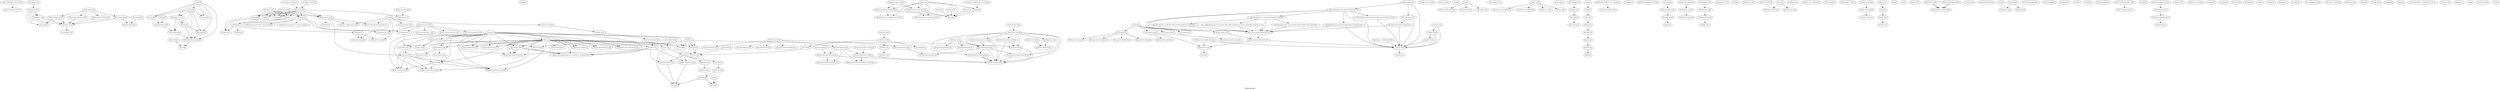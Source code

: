 digraph Relationships {
    label = "Relationships"
    "Archive::Download[apache-storm-0.9.6.tar.gz]" [
        fontsize = 8,
        label = "Archive::Download[apache-storm-0.9.6.tar.gz]"
    ]

    "Anchor[zookeeper::end]" [
        fontsize = 8,
        label = "Anchor[zookeeper::end]"
    ]

    "File[/etc/init.d/kafka]" [
        fontsize = 8,
        label = "File[/etc/init.d/kafka]"
    ]

    "Package[stompjs]" [
        fontsize = 8,
        label = "Package[stompjs]"
    ]

    "Package[cron]" [
        fontsize = 8,
        label = "Package[cron]"
    ]

    "Exec[untar-kafka-package]" [
        fontsize = 8,
        label = "Exec[untar-kafka-package]"
    ]

    "Exec[apt_update]" [
        fontsize = 8,
        label = "Exec[apt_update]"
    ]

    "Archive::Extract[apache-storm-0.9.6]" [
        fontsize = 8,
        label = "Archive::Extract[apache-storm-0.9.6]"
    ]

    "Exec[purge_plugin_transport-couchbase_old]" [
        fontsize = 8,
        label = "Exec[purge_plugin_transport-couchbase_old]"
    ]

    "File[/etc/default/jetty]" [
        fontsize = 8,
        label = "File[/etc/default/jetty]"
    ]

    "Exec[download-kafka-package]" [
        fontsize = 8,
        label = "Exec[download-kafka-package]"
    ]

    "File[/etc/nginx/nginx.conf]" [
        fontsize = 8,
        label = "File[/etc/nginx/nginx.conf]"
    ]

    "File[/opt/jetty/webapps/private.war]" [
        fontsize = 8,
        label = "File[/opt/jetty/webapps/private.war]"
    ]

    "Vcsrepo[/usr/src/servioticy]" [
        fontsize = 8,
        label = "Vcsrepo[/usr/src/servioticy]"
    ]

    "Exec[apache-storm-0.9.6 unpack]" [
        fontsize = 8,
        label = "Exec[apache-storm-0.9.6 unpack]"
    ]

    "File[/etc/nginx/sites-available/localhost.conf]" [
        fontsize = 8,
        label = "File[/etc/nginx/sites-available/localhost.conf]"
    ]

    "Exec[pip_install_Flask]" [
        fontsize = 8,
        label = "Exec[pip_install_Flask]"
    ]

    "File[/var/lib/zookeeper/myid]" [
        fontsize = 8,
        label = "File[/var/lib/zookeeper/myid]"
    ]

    "Class[Stdlib]" [
        fontsize = 8,
        label = "Class[Stdlib]"
    ]

    "Wget::Fetch[jetty_download]" [
        fontsize = 8,
        label = "Wget::Fetch[jetty_download]"
    ]

    "File[/usr/bin/start-servioticy]" [
        fontsize = 8,
        label = "File[/usr/bin/start-servioticy]"
    ]

    "Maven::Environment[maven-env]" [
        fontsize = 8,
        label = "Maven::Environment[maven-env]"
    ]

    "Exec[wget-couchbase-server-source]" [
        fontsize = 8,
        label = "Exec[wget-couchbase-server-source]"
    ]

    "File[/etc/nginx/conf.d/default.conf]" [
        fontsize = 8,
        label = "File[/etc/nginx/conf.d/default.conf]"
    ]

    "Datacat_fragment[127.0.0.1]" [
        fontsize = 8,
        label = "Datacat_fragment[127.0.0.1]"
    ]

    "Anchor[apt::ppa::ppa:webupd8team/java]" [
        fontsize = 8,
        label = "Anchor[apt::ppa::ppa:webupd8team/java]"
    ]

    "Exec[mkdir_datadir_elasticsearch_serviolastic]" [
        fontsize = 8,
        label = "Exec[mkdir_datadir_elasticsearch_serviolastic]"
    ]

    "File[/etc/nginx/conf.d/proxy.conf]" [
        fontsize = 8,
        label = "File[/etc/nginx/conf.d/proxy.conf]"
    ]

    "Exec[jetty_untar]" [
        fontsize = 8,
        label = "Exec[jetty_untar]"
    ]

    "File[/opt/apache-storm-0.9.6/logback/cluster.xml]" [
        fontsize = 8,
        label = "File[/opt/apache-storm-0.9.6/logback/cluster.xml]"
    ]

    "Class[Java::Params]" [
        fontsize = 8,
        label = "Class[Java::Params]"
    ]

    "File_line[cross_origin]" [
        fontsize = 8,
        label = "File_line[cross_origin]"
    ]

    "File[/var/lib/puppet/concat]" [
        fontsize = 8,
        label = "File[/var/lib/puppet/concat]"
    ]

    "Exec[wget-jetty_download]" [
        fontsize = 8,
        label = "Exec[wget-jetty_download]"
    ]

    "Exec[install_plugin_mobz/elasticsearch-head]" [
        fontsize = 8,
        label = "Exec[install_plugin_mobz/elasticsearch-head]"
    ]

    "Exec[maven-untar]" [
        fontsize = 8,
        label = "Exec[maven-untar]"
    ]

    "File[/opt/servioticy-dispatcher/dispatcher-0.4.3-SNAPSHOT-jar-with-dependencies.jar]" [
        fontsize = 8,
        label = "File[/opt/servioticy-dispatcher/dispatcher-0.4.3-SNAPSHOT-jar-with-dependencies.jar]"
    ]

    "Stage[deploy_infra]" [
        fontsize = 8,
        label = "Stage[deploy_infra]"
    ]

    "File[/var/lib/puppet/concat/_etc_nginx_sites-available_localhost.conf/fragments.concat.out]" [
        fontsize = 8,
        label = "File[/var/lib/puppet/concat/_etc_nginx_sites-available_localhost.conf/fragments.concat.out]"
    ]

    "Apt_key[Add key: 7BD9BF62 from Apt::Source nginx]" [
        fontsize = 8,
        label = "Apt_key[Add key: 7BD9BF62 from Apt::Source nginx]"
    ]

    "Exec[stop-jetty]" [
        fontsize = 8,
        label = "Exec[stop-jetty]"
    ]

    "File[/tmp/nginx.d]" [
        fontsize = 8,
        label = "File[/tmp/nginx.d]"
    ]

    "File[/lib/systemd/system/elasticsearch.service]" [
        fontsize = 8,
        label = "File[/lib/systemd/system/elasticsearch.service]"
    ]

    "Exec[set-licence-seen]" [
        fontsize = 8,
        label = "Exec[set-licence-seen]"
    ]

    "File[/usr/local/bin/mvn]" [
        fontsize = 8,
        label = "File[/usr/local/bin/mvn]"
    ]

    "Package[couchbase]" [
        fontsize = 8,
        label = "Package[couchbase]"
    ]

    "File[/var/lib/puppet/concat/_etc_nginx_sites-available_localhost.conf/fragments]" [
        fontsize = 8,
        label = "File[/var/lib/puppet/concat/_etc_nginx_sites-available_localhost.conf/fragments]"
    ]

    "File[/opt/apache-apollo-1.7]" [
        fontsize = 8,
        label = "File[/opt/apache-apollo-1.7]"
    ]

    "File[/etc/elasticsearch/logging.yml]" [
        fontsize = 8,
        label = "File[/etc/elasticsearch/logging.yml]"
    ]

    "File[/home/vagrant/README.txt]" [
        fontsize = 8,
        label = "File[/home/vagrant/README.txt]"
    ]

    "Anchor[apt_key 7BD9BF62 present]" [
        fontsize = 8,
        label = "Anchor[apt_key 7BD9BF62 present]"
    ]

    "File[/opt/servioticy-dispatcher/dispatcher.xml]" [
        fontsize = 8,
        label = "File[/opt/servioticy-dispatcher/dispatcher.xml]"
    ]

    "File[/etc/zookeeper/conf/zoo.cfg]" [
        fontsize = 8,
        label = "File[/etc/zookeeper/conf/zoo.cfg]"
    ]

    "File[/opt/jetty/webapps/root.war]" [
        fontsize = 8,
        label = "File[/opt/jetty/webapps/root.war]"
    ]

    "Anchor[nginx::apt_repo]" [
        fontsize = 8,
        label = "Anchor[nginx::apt_repo]"
    ]

    "File[/var/lib/puppet/concat/_etc_nginx_sites-available_localhost.conf]" [
        fontsize = 8,
        label = "File[/var/lib/puppet/concat/_etc_nginx_sites-available_localhost.conf]"
    ]

    "File[/etc/elasticsearch/serviolastic/scripts]" [
        fontsize = 8,
        label = "File[/etc/elasticsearch/serviolastic/scripts]"
    ]

    "Class[Zookeeper::Os::Debian]" [
        fontsize = 8,
        label = "Class[Zookeeper::Os::Debian]"
    ]

    "Archive[apache-storm-0.9.6]" [
        fontsize = 8,
        label = "Archive[apache-storm-0.9.6]"
    ]

    "File[/opt/servibroker/etc/groups.properties]" [
        fontsize = 8,
        label = "File[/opt/servibroker/etc/groups.properties]"
    ]

    "Exec[add-apt-repository-ppa:chris-lea/node.js]" [
        fontsize = 8,
        label = "Exec[add-apt-repository-ppa:chris-lea/node.js]"
    ]

    "Elasticsearch::Service[serviolastic]" [
        fontsize = 8,
        label = "Elasticsearch::Service[serviolastic]"
    ]

    "Class[Python::Install]" [
        fontsize = 8,
        label = "Class[Python::Install]"
    ]

    "Package[couchbase-server]" [
        fontsize = 8,
        label = "Package[couchbase-server]"
    ]

    "Class[Kafka::Broker::Install]" [
        fontsize = 8,
        label = "Class[Kafka::Broker::Install]"
    ]

    "Zookeeper::Host[127.0.0.1]" [
        fontsize = 8,
        label = "Zookeeper::Host[127.0.0.1]"
    ]

    "File[/usr/share/elasticsearch/bin]" [
        fontsize = 8,
        label = "File[/usr/share/elasticsearch/bin]"
    ]

    "File[/usr/share/elasticsearch/templates_import]" [
        fontsize = 8,
        label = "File[/usr/share/elasticsearch/templates_import]"
    ]

    "Class[Nginx]" [
        fontsize = 8,
        label = "Class[Nginx]"
    ]

    "File[sources.list.d]" [
        fontsize = 8,
        label = "File[sources.list.d]"
    ]

    "Package[python-virtualenv]" [
        fontsize = 8,
        label = "Package[python-virtualenv]"
    ]

    "File[01proxy]" [
        fontsize = 8,
        label = "File[01proxy]"
    ]

    "File[/opt/servioticy-dispatcher]" [
        fontsize = 8,
        label = "File[/opt/servioticy-dispatcher]"
    ]

    "Vcsrepo[/opt/servioticy-bridge]" [
        fontsize = 8,
        label = "Vcsrepo[/opt/servioticy-bridge]"
    ]

    "File[/home/vagrant/README.demos.txt]" [
        fontsize = 8,
        label = "File[/home/vagrant/README.demos.txt]"
    ]

    "File[/var/log/kafka]" [
        fontsize = 8,
        label = "File[/var/log/kafka]"
    ]

    "File[/data/demo]" [
        fontsize = 8,
        label = "File[/data/demo]"
    ]

    "File[/etc/init.d/elasticsearch]" [
        fontsize = 8,
        label = "File[/etc/init.d/elasticsearch]"
    ]

    "Archive[apache-apollo-1.7]" [
        fontsize = 8,
        label = "Archive[apache-apollo-1.7]"
    ]

    "Python::Pip[simplejson]" [
        fontsize = 8,
        label = "Python::Pip[simplejson]"
    ]

    "Anchor[python::end]" [
        fontsize = 8,
        label = "Anchor[python::end]"
    ]

    "Class[Kafka::Broker::Config]" [
        fontsize = 8,
        label = "Class[Kafka::Broker::Config]"
    ]

    "File[/var/lib/puppet/concat/_etc_nginx_sites-available_localhost.conf/fragments/500_fd0b234173aed6ab4786b7032214c741]" [
        fontsize = 8,
        label = "File[/var/lib/puppet/concat/_etc_nginx_sites-available_localhost.conf/fragments/500_fd0b234173aed6ab4786b7032214c741]"
    ]

    "Anchor[apt::ppa::ppa:chris-lea/node.js]" [
        fontsize = 8,
        label = "Anchor[apt::ppa::ppa:chris-lea/node.js]"
    ]

    "File[/var/nginx/client_body_temp]" [
        fontsize = 8,
        label = "File[/var/nginx/client_body_temp]"
    ]

    "Anchor[elasticsearch::begin]" [
        fontsize = 8,
        label = "Anchor[elasticsearch::begin]"
    ]

    "Class[Stdlib::Stages]" [
        fontsize = 8,
        label = "Class[Stdlib::Stages]"
    ]

    "Elasticsearch::Service::Init[serviolastic]" [
        fontsize = 8,
        label = "Elasticsearch::Service::Init[serviolastic]"
    ]

    "Concat[/etc/nginx/sites-available/localhost.conf]" [
        fontsize = 8,
        label = "Concat[/etc/nginx/sites-available/localhost.conf]"
    ]

    "Group[kafka]" [
        fontsize = 8,
        label = "Group[kafka]"
    ]

    "Apt::Ppa[ppa:webupd8team/java]" [
        fontsize = 8,
        label = "Apt::Ppa[ppa:webupd8team/java]"
    ]

    "File[/var/log/zookeeper]" [
        fontsize = 8,
        label = "File[/var/log/zookeeper]"
    ]

    "Stage[deploy]" [
        fontsize = 8,
        label = "Stage[deploy]"
    ]

    "Exec[concat_/etc/nginx/sites-available/localhost.conf]" [
        fontsize = 8,
        label = "Exec[concat_/etc/nginx/sites-available/localhost.conf]"
    ]

    "Exec[apache-apollo-1.7 unpack]" [
        fontsize = 8,
        label = "Exec[apache-apollo-1.7 unpack]"
    ]

    "File[/data/elasticsearch]" [
        fontsize = 8,
        label = "File[/data/elasticsearch]"
    ]

    "Anchor[nginx::package::end]" [
        fontsize = 8,
        label = "Anchor[nginx::package::end]"
    ]

    "Class[Java::Config]" [
        fontsize = 8,
        label = "Class[Java::Config]"
    ]

    "Class[Elasticsearch]" [
        fontsize = 8,
        label = "Class[Elasticsearch]"
    ]

    "Class[Apt::Update]" [
        fontsize = 8,
        label = "Class[Apt::Update]"
    ]

    "File[/etc/elasticsearch/elasticsearch.yml]" [
        fontsize = 8,
        label = "File[/etc/elasticsearch/elasticsearch.yml]"
    ]

    "File[/etc/elasticsearch]" [
        fontsize = 8,
        label = "File[/etc/elasticsearch]"
    ]

    "File[/tmp/mysql-server.response]" [
        fontsize = 8,
        label = "File[/tmp/mysql-server.response]"
    ]

    "File[/var/lib/puppet/concat/bin]" [
        fontsize = 8,
        label = "File[/var/lib/puppet/concat/bin]"
    ]

    "Apt::Key[Add key: 7BD9BF62 from Apt::Source nginx]" [
        fontsize = 8,
        label = "Apt::Key[Add key: 7BD9BF62 from Apt::Source nginx]"
    ]

    "Class[Motd]" [
        fontsize = 8,
        label = "Class[Motd]"
    ]

    "Class[Git]" [
        fontsize = 8,
        label = "Class[Git]"
    ]

    "File[/opt/kafka-2.10-0.8.2.2]" [
        fontsize = 8,
        label = "File[/opt/kafka-2.10-0.8.2.2]"
    ]

    "Exec[add-apt-repository-ppa:webupd8team/java]" [
        fontsize = 8,
        label = "Exec[add-apt-repository-ppa:webupd8team/java]"
    ]

    "Anchor[nginx::begin]" [
        fontsize = 8,
        label = "Anchor[nginx::begin]"
    ]

    "Class[Nginx::Params]" [
        fontsize = 8,
        label = "Class[Nginx::Params]"
    ]

    "File[/data/couchbase]" [
        fontsize = 8,
        label = "File[/data/couchbase]"
    ]

    "Anchor[nginx::package::begin]" [
        fontsize = 8,
        label = "Anchor[nginx::package::begin]"
    ]

    "File[/etc/nginx/sites-enabled]" [
        fontsize = 8,
        label = "File[/etc/nginx/sites-enabled]"
    ]

    "Service[jetty]" [
        fontsize = 8,
        label = "Service[jetty]"
    ]

    "Augeas[defaults_serviolastic]" [
        fontsize = 8,
        label = "Augeas[defaults_serviolastic]"
    ]

    "Class[Motd::Params]" [
        fontsize = 8,
        label = "Class[Motd::Params]"
    ]

    "Package[unzip]" [
        fontsize = 8,
        label = "Package[unzip]"
    ]

    "Augeas[/etc/default/elasticsearch]" [
        fontsize = 8,
        label = "Augeas[/etc/default/elasticsearch]"
    ]

    "Exec[install_plugin_transport-couchbase]" [
        fontsize = 8,
        label = "Exec[install_plugin_transport-couchbase]"
    ]

    "File[/usr/share/elasticsearch/scripts]" [
        fontsize = 8,
        label = "File[/usr/share/elasticsearch/scripts]"
    ]

    "Anchor[zookeeper::install::begin]" [
        fontsize = 8,
        label = "Anchor[zookeeper::install::begin]"
    ]

    "File[localhost.conf symlink]" [
        fontsize = 8,
        label = "File[localhost.conf symlink]"
    ]

    "File[/opt/kafka/config/server.properties]" [
        fontsize = 8,
        label = "File[/opt/kafka/config/server.properties]"
    ]

    "Class[Kafka]" [
        fontsize = 8,
        label = "Class[Kafka]"
    ]

    "File[/data]" [
        fontsize = 8,
        label = "File[/data]"
    ]

    "Class[Nginx::Config]" [
        fontsize = 8,
        label = "Class[Nginx::Config]"
    ]

    "File[/data/userDB]" [
        fontsize = 8,
        label = "File[/data/userDB]"
    ]

    "File[/usr/share/elasticsearch]" [
        fontsize = 8,
        label = "File[/usr/share/elasticsearch]"
    ]

    "Cron[zookeeper-cleanup]" [
        fontsize = 8,
        label = "Cron[zookeeper-cleanup]"
    ]

    "Python::Pip[Flask]" [
        fontsize = 8,
        label = "Python::Pip[Flask]"
    ]

    "Apt::Ppa[ppa:chris-lea/node.js]" [
        fontsize = 8,
        label = "Apt::Ppa[ppa:chris-lea/node.js]"
    ]

    "Service[elasticsearch-instance-serviolastic]" [
        fontsize = 8,
        label = "Service[elasticsearch-instance-serviolastic]"
    ]

    "Package[python-software-properties]" [
        fontsize = 8,
        label = "Package[python-software-properties]"
    ]

    "Concat::Fragment[localhost-header]" [
        fontsize = 8,
        label = "Concat::Fragment[localhost-header]"
    ]

    "Class[Zookeeper::Service]" [
        fontsize = 8,
        label = "Class[Zookeeper::Service]"
    ]

    "Class[Zookeeper::Install]" [
        fontsize = 8,
        label = "Class[Zookeeper::Install]"
    ]

    "Package[curl]" [
        fontsize = 8,
        label = "Package[curl]"
    ]

    "File[/opt/servibroker/etc/apollo.xml]" [
        fontsize = 8,
        label = "File[/opt/servibroker/etc/apollo.xml]"
    ]

    "Anchor[apt::source::nginx]" [
        fontsize = 8,
        label = "Anchor[apt::source::nginx]"
    ]

    "File[/usr/share/elasticsearch/plugins/head/.name]" [
        fontsize = 8,
        label = "File[/usr/share/elasticsearch/plugins/head/.name]"
    ]

    "Anchor[apt::update]" [
        fontsize = 8,
        label = "Anchor[apt::update]"
    ]

    "Class[Kafka::Broker::Service]" [
        fontsize = 8,
        label = "Class[Kafka::Broker::Service]"
    ]

    "File[/opt/jetty/start.ini]" [
        fontsize = 8,
        label = "File[/opt/jetty/start.ini]"
    ]

    "Exec[pip_install_simplejson]" [
        fontsize = 8,
        label = "Exec[pip_install_simplejson]"
    ]

    "File[/usr/share/elasticsearch/plugins/transport-couchbase/.name]" [
        fontsize = 8,
        label = "File[/usr/share/elasticsearch/plugins/transport-couchbase/.name]"
    ]

    "Class[Elasticsearch::Config]" [
        fontsize = 8,
        label = "Class[Elasticsearch::Config]"
    ]

    "Package[python-dev]" [
        fontsize = 8,
        label = "Package[python-dev]"
    ]

    "Group[vagrant]" [
        fontsize = 8,
        label = "Group[vagrant]"
    ]

    "Anchor[java::end]" [
        fontsize = 8,
        label = "Anchor[java::end]"
    ]

    "Class[Python]" [
        fontsize = 8,
        label = "Class[Python]"
    ]

    "Anchor[java::begin:]" [
        fontsize = 8,
        label = "Anchor[java::begin:]"
    ]

    "File[/var/nginx/proxy_temp]" [
        fontsize = 8,
        label = "File[/var/nginx/proxy_temp]"
    ]

    "Schedule[daily]" [
        fontsize = 8,
        label = "Schedule[daily]"
    ]

    "File[/var/lib/puppet/concat/_etc_nginx_sites-available_localhost.conf/fragments.concat]" [
        fontsize = 8,
        label = "File[/var/lib/puppet/concat/_etc_nginx_sites-available_localhost.conf/fragments.concat]"
    ]

    "Exec[rm-on-error-apache-apollo-1.7.tar.gz]" [
        fontsize = 8,
        label = "Exec[rm-on-error-apache-apollo-1.7.tar.gz]"
    ]

    "Exec[update-java-alternatives]" [
        fontsize = 8,
        label = "Exec[update-java-alternatives]"
    ]

    "File[/home/vagrant/LICENSE.txt]" [
        fontsize = 8,
        label = "File[/home/vagrant/LICENSE.txt]"
    ]

    "Package[java]" [
        fontsize = 8,
        label = "Package[java]"
    ]

    "File[/etc/zookeeper/conf/environment]" [
        fontsize = 8,
        label = "File[/etc/zookeeper/conf/environment]"
    ]

    "Service[nginx]" [
        fontsize = 8,
        label = "Service[nginx]"
    ]

    "Exec[stop_couchbase]" [
        fontsize = 8,
        label = "Exec[stop_couchbase]"
    ]

    "Archive::Extract[apache-apollo-1.7]" [
        fontsize = 8,
        label = "Archive::Extract[apache-apollo-1.7]"
    ]

    "File[/var/log/jetty]" [
        fontsize = 8,
        label = "File[/var/log/jetty]"
    ]

    "File[/etc/nginx/conf.mail.d/vhost_autogen.conf]" [
        fontsize = 8,
        label = "File[/etc/nginx/conf.mail.d/vhost_autogen.conf]"
    ]

    "Package[nginx]" [
        fontsize = 8,
        label = "Package[nginx]"
    ]

    "User[kafka]" [
        fontsize = 8,
        label = "User[kafka]"
    ]

    "Package[vim]" [
        fontsize = 8,
        label = "Package[vim]"
    ]

    "Class[Zookeeper]" [
        fontsize = 8,
        label = "Class[Zookeeper]"
    ]

    "File[/etc/elasticsearch/serviolastic/logging.yml]" [
        fontsize = 8,
        label = "File[/etc/elasticsearch/serviolastic/logging.yml]"
    ]

    "File[/etc/elasticsearch/serviolastic]" [
        fontsize = 8,
        label = "File[/etc/elasticsearch/serviolastic]"
    ]

    "File[/etc/nginx/sites-available]" [
        fontsize = 8,
        label = "File[/etc/nginx/sites-available]"
    ]

    "File[/etc/nginx/conf.mail.d]" [
        fontsize = 8,
        label = "File[/etc/nginx/conf.mail.d]"
    ]

    "Exec[create_package_dir_elasticsearch]" [
        fontsize = 8,
        label = "Exec[create_package_dir_elasticsearch]"
    ]

    "Class[Kafka::Params]" [
        fontsize = 8,
        label = "Class[Kafka::Params]"
    ]

    "File[/etc/apt/sources.list.d/webupd8team-java-precise.list]" [
        fontsize = 8,
        label = "File[/etc/apt/sources.list.d/webupd8team-java-precise.list]"
    ]

    "Nginx::Resource::Location[localhost-default]" [
        fontsize = 8,
        label = "Nginx::Resource::Location[localhost-default]"
    ]

    "File[/home/vagrant/.bash_aliases]" [
        fontsize = 8,
        label = "File[/home/vagrant/.bash_aliases]"
    ]

    "Anchor[python::begin]" [
        fontsize = 8,
        label = "Anchor[python::begin]"
    ]

    "Exec[apt_get_update_for_nginx]" [
        fontsize = 8,
        label = "Exec[apt_get_update_for_nginx]"
    ]

    "Schedule[never]" [
        fontsize = 8,
        label = "Schedule[never]"
    ]

    "Exec[download_package_elasticsearch]" [
        fontsize = 8,
        label = "Exec[download_package_elasticsearch]"
    ]

    "File[/etc/zookeeper/conf/log4j.properties]" [
        fontsize = 8,
        label = "File[/etc/zookeeper/conf/log4j.properties]"
    ]

    "Exec[rm-on-error-apache-storm-0.9.6.tar.gz]" [
        fontsize = 8,
        label = "Exec[rm-on-error-apache-storm-0.9.6.tar.gz]"
    ]

    "Class[Python::Config]" [
        fontsize = 8,
        label = "Class[Python::Config]"
    ]

    "File[/opt/kafka/config]" [
        fontsize = 8,
        label = "File[/opt/kafka/config]"
    ]

    "File[/etc/nginx]" [
        fontsize = 8,
        label = "File[/etc/nginx]"
    ]

    "Class[Zookeeper::Config]" [
        fontsize = 8,
        label = "Class[Zookeeper::Config]"
    ]

    "File[nginx.list]" [
        fontsize = 8,
        label = "File[nginx.list]"
    ]

    "File[/opt/servibroker/etc/users.properties]" [
        fontsize = 8,
        label = "File[/opt/servibroker/etc/users.properties]"
    ]

    "Schedule[puppet]" [
        fontsize = 8,
        label = "Schedule[puppet]"
    ]

    "Package[oracle-java7-installer]" [
        fontsize = 8,
        label = "Package[oracle-java7-installer]"
    ]

    "Class[Nginx::Service]" [
        fontsize = 8,
        label = "Class[Nginx::Service]"
    ]

    "Elasticsearch::Plugin[transport-couchbase]" [
        fontsize = 8,
        label = "Elasticsearch::Plugin[transport-couchbase]"
    ]

    "File[/usr/share/elasticsearch/lib]" [
        fontsize = 8,
        label = "File[/usr/share/elasticsearch/lib]"
    ]

    "Package[forever]" [
        fontsize = 8,
        label = "Package[forever]"
    ]

    "Stage[setup_app]" [
        fontsize = 8,
        label = "Stage[setup_app]"
    ]

    "File[/etc/nginx/conf.d/vhost_autogen.conf]" [
        fontsize = 8,
        label = "File[/etc/nginx/conf.d/vhost_autogen.conf]"
    ]

    "Package[zookeeper]" [
        fontsize = 8,
        label = "Package[zookeeper]"
    ]

    "File[/opt/jetty]" [
        fontsize = 8,
        label = "File[/opt/jetty]"
    ]

    "User[vagrant]" [
        fontsize = 8,
        label = "User[vagrant]"
    ]

    "Exec[set-licence-selected]" [
        fontsize = 8,
        label = "Exec[set-licence-selected]"
    ]

    "Package[nodejs]" [
        fontsize = 8,
        label = "Package[nodejs]"
    ]

    "File[/var/lib/puppet/concat/_etc_nginx_sites-available_localhost.conf/fragments/699_localhost-footer]" [
        fontsize = 8,
        label = "File[/var/lib/puppet/concat/_etc_nginx_sites-available_localhost.conf/fragments/699_localhost-footer]"
    ]

    "File[/var/nginx]" [
        fontsize = 8,
        label = "File[/var/nginx]"
    ]

    "File[/opt/servibroker]" [
        fontsize = 8,
        label = "File[/opt/servibroker]"
    ]

    "File[/opt/kafka]" [
        fontsize = 8,
        label = "File[/opt/kafka]"
    ]

    "Stage[main]" [
        fontsize = 8,
        label = "Stage[main]"
    ]

    "File[/etc/motd.tail]" [
        fontsize = 8,
        label = "File[/etc/motd.tail]"
    ]

    "Package[make]" [
        fontsize = 8,
        label = "Package[make]"
    ]

    "Filebucket[puppet]" [
        fontsize = 8,
        label = "Filebucket[puppet]"
    ]

    "File[/var/lib/puppet/concat/_etc_nginx_sites-available_localhost.conf/fragments/001_localhost-header]" [
        fontsize = 8,
        label = "File[/var/lib/puppet/concat/_etc_nginx_sites-available_localhost.conf/fragments/001_localhost-header]"
    ]

    "Anchor[nginx::end]" [
        fontsize = 8,
        label = "Anchor[nginx::end]"
    ]

    "Class[Java]" [
        fontsize = 8,
        label = "Class[Java]"
    ]

    "Vcsrepo[/opt/servioticy-indices]" [
        fontsize = 8,
        label = "Vcsrepo[/opt/servioticy-indices]"
    ]

    "File[/var/lib/zookeeper]" [
        fontsize = 8,
        label = "File[/var/lib/zookeeper]"
    ]

    "Schedule[hourly]" [
        fontsize = 8,
        label = "Schedule[hourly]"
    ]

    "Package[g++]" [
        fontsize = 8,
        label = "Package[g++]"
    ]

    "Package[mysql-server-5.5]" [
        fontsize = 8,
        label = "Package[mysql-server-5.5]"
    ]

    "Vcsrepo[/opt/servioticy-composer]" [
        fontsize = 8,
        label = "Vcsrepo[/opt/servioticy-composer]"
    ]

    "File[preferences.d]" [
        fontsize = 8,
        label = "File[preferences.d]"
    ]

    "Package[git]" [
        fontsize = 8,
        label = "Package[git]"
    ]

    "Exec[purge_plugin_head_old]" [
        fontsize = 8,
        label = "Exec[purge_plugin_head_old]"
    ]

    "Exec[mkdir_configdir_elasticsearch_serviolastic]" [
        fontsize = 8,
        label = "Exec[mkdir_configdir_elasticsearch_serviolastic]"
    ]

    "Class[Elasticsearch::Package]" [
        fontsize = 8,
        label = "Class[Elasticsearch::Package]"
    ]

    "File[/usr/bin/mvn]" [
        fontsize = 8,
        label = "File[/usr/bin/mvn]"
    ]

    "Stage[deploy_app]" [
        fontsize = 8,
        label = "Stage[deploy_app]"
    ]

    "Schedule[monthly]" [
        fontsize = 8,
        label = "Schedule[monthly]"
    ]

    "Concat::Fragment[localhost-footer]" [
        fontsize = 8,
        label = "Concat::Fragment[localhost-footer]"
    ]

    "Nginx::Resource::Vhost[localhost]" [
        fontsize = 8,
        label = "Nginx::Resource::Vhost[localhost]"
    ]

    "Exec[create_broker]" [
        fontsize = 8,
        label = "Exec[create_broker]"
    ]

    "Class[Nginx::Package]" [
        fontsize = 8,
        label = "Class[Nginx::Package]"
    ]

    "Elasticsearch::Plugin[mobz/elasticsearch-head]" [
        fontsize = 8,
        label = "Elasticsearch::Plugin[mobz/elasticsearch-head]"
    ]

    "File[/tmp/nginx.mail.d]" [
        fontsize = 8,
        label = "File[/tmp/nginx.mail.d]"
    ]

    "Exec[apt-get update]" [
        fontsize = 8,
        label = "Exec[apt-get update]"
    ]

    "Package[python]" [
        fontsize = 8,
        label = "Package[python]"
    ]

    "Class[Apt::Params]" [
        fontsize = 8,
        label = "Class[Apt::Params]"
    ]

    "Schedule[weekly]" [
        fontsize = 8,
        label = "Schedule[weekly]"
    ]

    "Package[wget]" [
        fontsize = 8,
        label = "Package[wget]"
    ]

    "File[/etc/init.d/jetty]" [
        fontsize = 8,
        label = "File[/etc/init.d/jetty]"
    ]

    "File[/etc/nginx/sites-enabled/default]" [
        fontsize = 8,
        label = "File[/etc/nginx/sites-enabled/default]"
    ]

    "File[/etc/nginx/conf.d/example_ssl.conf]" [
        fontsize = 8,
        label = "File[/etc/nginx/conf.d/example_ssl.conf]"
    ]

    "Stage[setup]" [
        fontsize = 8,
        label = "Stage[setup]"
    ]

    "Elasticsearch::Instance[serviolastic]" [
        fontsize = 8,
        label = "Elasticsearch::Instance[serviolastic]"
    ]

    "Anchor[zookeeper::install::end]" [
        fontsize = 8,
        label = "Anchor[zookeeper::install::end]"
    ]

    "File[/opt/elasticsearch/swdl]" [
        fontsize = 8,
        label = "File[/opt/elasticsearch/swdl]"
    ]

    "File[/usr/share/elasticsearch/plugins]" [
        fontsize = 8,
        label = "File[/usr/share/elasticsearch/plugins]"
    ]

    "File[/home/vagrant/VERSION.txt]" [
        fontsize = 8,
        label = "File[/home/vagrant/VERSION.txt]"
    ]

    "Class[Settings]" [
        fontsize = 8,
        label = "Class[Settings]"
    ]

    "File[/etc/zookeeper/conf]" [
        fontsize = 8,
        label = "File[/etc/zookeeper/conf]"
    ]

    "Concat::Fragment[fd0b234173aed6ab4786b7032214c741]" [
        fontsize = 8,
        label = "Concat::Fragment[fd0b234173aed6ab4786b7032214c741]"
    ]

    "File[/etc/apt/sources.list.d/chris-lea-node_js-precise.list]" [
        fontsize = 8,
        label = "File[/etc/apt/sources.list.d/chris-lea-node_js-precise.list]"
    ]

    "File[/etc/elasticsearch/serviolastic/elasticsearch.yml]" [
        fontsize = 8,
        label = "File[/etc/elasticsearch/serviolastic/elasticsearch.yml]"
    ]

    "File[sources.list]" [
        fontsize = 8,
        label = "File[sources.list]"
    ]

    "Exec[build_servioticy]" [
        fontsize = 8,
        label = "Exec[build_servioticy]"
    ]

    "Service[zookeeper]" [
        fontsize = 8,
        label = "Service[zookeeper]"
    ]

    "File[/home/vagrant/downloads/]" [
        fontsize = 8,
        label = "File[/home/vagrant/downloads/]"
    ]

    "Exec[wget-fetch-maven]" [
        fontsize = 8,
        label = "Exec[wget-fetch-maven]"
    ]

    "Class[Maven::Maven]" [
        fontsize = 8,
        label = "Class[Maven::Maven]"
    ]

    "File[/usr/bin/stop-servioticy]" [
        fontsize = 8,
        label = "File[/usr/bin/stop-servioticy]"
    ]

    "Service[kafka]" [
        fontsize = 8,
        label = "Service[kafka]"
    ]

    "Stage[setup_infra]" [
        fontsize = 8,
        label = "Stage[setup_infra]"
    ]

    "Wget::Fetch[fetch-maven]" [
        fontsize = 8,
        label = "Wget::Fetch[fetch-maven]"
    ]

    "File[/etc/nginx/conf.d]" [
        fontsize = 8,
        label = "File[/etc/nginx/conf.d]"
    ]

    "File[/etc/init.d/elasticsearch-serviolastic]" [
        fontsize = 8,
        label = "File[/etc/init.d/elasticsearch-serviolastic]"
    ]

    "File[/etc/zookeeper/conf/myid]" [
        fontsize = 8,
        label = "File[/etc/zookeeper/conf/myid]"
    ]

    "Anchor[zookeeper::start]" [
        fontsize = 8,
        label = "Anchor[zookeeper::start]"
    ]

    "Package[zookeeperd]" [
        fontsize = 8,
        label = "Package[zookeeperd]"
    ]

    "Exec[download archive apache-storm-0.9.6.tar.gz and check sum]" [
        fontsize = 8,
        label = "Exec[download archive apache-storm-0.9.6.tar.gz and check sum]"
    ]

    "File[/var/lib/puppet/concat/bin/concatfragments.sh]" [
        fontsize = 8,
        label = "File[/var/lib/puppet/concat/bin/concatfragments.sh]"
    ]

    "Class[Concat::Setup]" [
        fontsize = 8,
        label = "Class[Concat::Setup]"
    ]

    "File[/home/vagrant/.mavenrc]" [
        fontsize = 8,
        label = "File[/home/vagrant/.mavenrc]"
    ]

    "Exec[run_userDB]" [
        fontsize = 8,
        label = "Exec[run_userDB]"
    ]

    "Class[Wget]" [
        fontsize = 8,
        label = "Class[Wget]"
    ]

    "Stage[runtime]" [
        fontsize = 8,
        label = "Stage[runtime]"
    ]

    "Package[gunicorn]" [
        fontsize = 8,
        label = "Package[gunicorn]"
    ]

    "Class[Jetty]" [
        fontsize = 8,
        label = "Class[Jetty]"
    ]

    "Class[Apt]" [
        fontsize = 8,
        label = "Class[Apt]"
    ]

    "Class[Kafka::Broker]" [
        fontsize = 8,
        label = "Class[Kafka::Broker]"
    ]

    "File[/var/log/elasticsearch]" [
        fontsize = 8,
        label = "File[/var/log/elasticsearch]"
    ]

    "Archive::Download[apache-apollo-1.7.tar.gz]" [
        fontsize = 8,
        label = "Archive::Download[apache-apollo-1.7.tar.gz]"
    ]

    "File[/opt/servioticy_scripts]" [
        fontsize = 8,
        label = "File[/opt/servioticy_scripts]"
    ]

    "Class[Nginx::Package::Debian]" [
        fontsize = 8,
        label = "Class[Nginx::Package::Debian]"
    ]

    "Package[python-pip]" [
        fontsize = 8,
        label = "Package[python-pip]"
    ]

    "Wget::Fetch[couchbase-server-source]" [
        fontsize = 8,
        label = "Wget::Fetch[couchbase-server-source]"
    ]

    "Package[elasticsearch]" [
        fontsize = 8,
        label = "Package[elasticsearch]"
    ]

    "File[old-proxy-file]" [
        fontsize = 8,
        label = "File[old-proxy-file]"
    ]

    "Class[Elasticsearch::Params]" [
        fontsize = 8,
        label = "Class[Elasticsearch::Params]"
    ]

    "Exec[download archive apache-apollo-1.7.tar.gz and check sum]" [
        fontsize = 8,
        label = "Exec[download archive apache-apollo-1.7.tar.gz and check sum]"
    ]

    "Apt::Source[nginx]" [
        fontsize = 8,
        label = "Apt::Source[nginx]"
    ]

    "Class[Main]" [
        fontsize = 8,
        label = "Class[Main]"
    ]

    "File[/var/lib/kafka]" [
        fontsize = 8,
        label = "File[/var/lib/kafka]"
    ]

    "File[/usr/share/elasticsearch/data]" [
        fontsize = 8,
        label = "File[/usr/share/elasticsearch/data]"
    ]

    "Class[Zookeeper::Service]" -> "Anchor[zookeeper::end]" [
        fontsize = 8
    ]

    "Package[nodejs]" -> "Package[stompjs]" [
        fontsize = 8
    ]

    "Exec[download-kafka-package]" -> "Exec[untar-kafka-package]" [
        fontsize = 8
    ]

    "File[/opt/kafka-2.10-0.8.2.2]" -> "Exec[untar-kafka-package]" [
        fontsize = 8
    ]

    "User[kafka]" -> "Exec[untar-kafka-package]" [
        fontsize = 8
    ]

    "File[sources.list.d]" -> "Exec[apt_update]" [
        fontsize = 8
    ]

    "File[old-proxy-file]" -> "Exec[apt_update]" [
        fontsize = 8
    ]

    "File[nginx.list]" -> "Exec[apt_update]" [
        fontsize = 8
    ]

    "Exec[add-apt-repository-ppa:chris-lea/node.js]" -> "Exec[apt_update]" [
        fontsize = 8
    ]

    "File[sources.list]" -> "Exec[apt_update]" [
        fontsize = 8
    ]

    "Exec[add-apt-repository-ppa:webupd8team/java]" -> "Exec[apt_update]" [
        fontsize = 8
    ]

    "File[01proxy]" -> "Exec[apt_update]" [
        fontsize = 8
    ]

    "Archive::Download[apache-storm-0.9.6.tar.gz]" -> "Archive::Extract[apache-storm-0.9.6]" [
        fontsize = 8
    ]

    "File[/var/log/jetty]" -> "File[/etc/default/jetty]" [
        fontsize = 8
    ]

    "Package[wget]" -> "Exec[download-kafka-package]" [
        fontsize = 8
    ]

    "File[/var/lib/kafka]" -> "Exec[download-kafka-package]" [
        fontsize = 8
    ]

    "File[/etc/nginx]" -> "File[/etc/nginx/nginx.conf]" [
        fontsize = 8
    ]

    "Exec[build_servioticy]" -> "File[/opt/jetty/webapps/private.war]" [
        fontsize = 8
    ]

    "File[/opt/jetty]" -> "File[/opt/jetty/webapps/private.war]" [
        fontsize = 8
    ]

    "Package[git]" -> "Vcsrepo[/usr/src/servioticy]" [
        fontsize = 8
    ]

    "File[/etc/nginx/sites-available]" -> "File[/etc/nginx/sites-available/localhost.conf]" [
        fontsize = 8
    ]

    "Exec[concat_/etc/nginx/sites-available/localhost.conf]" -> "File[/etc/nginx/sites-available/localhost.conf]" [
        fontsize = 8
    ]

    "File[/var/lib/zookeeper]" -> "File[/var/lib/zookeeper/myid]" [
        fontsize = 8
    ]

    "File[/etc/zookeeper/conf/myid]" -> "File[/var/lib/zookeeper/myid]" [
        fontsize = 8
    ]

    "File[/opt/servioticy_scripts]" -> "File[/usr/bin/start-servioticy]" [
        fontsize = 8
    ]

    "Class[Maven::Maven]" -> "Maven::Environment[maven-env]" [
        fontsize = 8
    ]

    "Class[Wget]" -> "Exec[wget-couchbase-server-source]" [
        fontsize = 8
    ]

    "File[/etc/nginx/conf.d]" -> "File[/etc/nginx/conf.d/default.conf]" [
        fontsize = 8
    ]

    "Class[Apt::Update]" -> "Anchor[apt::ppa::ppa:webupd8team/java]" [
        fontsize = 8
    ]

    "Class[Elasticsearch::Package]" -> "Exec[mkdir_datadir_elasticsearch_serviolastic]" [
        fontsize = 8
    ]

    "File[/etc/nginx/conf.d]" -> "File[/etc/nginx/conf.d/proxy.conf]" [
        fontsize = 8
    ]

    "User[vagrant]" -> "Exec[jetty_untar]" [
        fontsize = 8
    ]

    "Wget::Fetch[jetty_download]" -> "Exec[jetty_untar]" [
        fontsize = 8
    ]

    "User[vagrant]" -> "File[/opt/apache-storm-0.9.6/logback/cluster.xml]" [
        fontsize = 8
    ]

    "Group[vagrant]" -> "File[/opt/apache-storm-0.9.6/logback/cluster.xml]" [
        fontsize = 8
    ]

    "File[/opt/jetty/start.ini]" -> "File_line[cross_origin]" [
        fontsize = 8
    ]

    "Class[Wget]" -> "Exec[wget-jetty_download]" [
        fontsize = 8
    ]

    "Exec[purge_plugin_head_old]" -> "Exec[install_plugin_mobz/elasticsearch-head]" [
        fontsize = 8
    ]

    "File[/usr/share/elasticsearch/plugins]" -> "Exec[install_plugin_mobz/elasticsearch-head]" [
        fontsize = 8
    ]

    "Wget::Fetch[fetch-maven]" -> "Exec[maven-untar]" [
        fontsize = 8
    ]

    "Exec[build_servioticy]" -> "File[/opt/servioticy-dispatcher/dispatcher-0.4.3-SNAPSHOT-jar-with-dependencies.jar]" [
        fontsize = 8
    ]

    "User[vagrant]" -> "File[/opt/servioticy-dispatcher/dispatcher-0.4.3-SNAPSHOT-jar-with-dependencies.jar]" [
        fontsize = 8
    ]

    "Group[vagrant]" -> "File[/opt/servioticy-dispatcher/dispatcher-0.4.3-SNAPSHOT-jar-with-dependencies.jar]" [
        fontsize = 8
    ]

    "File[/opt/servioticy-dispatcher]" -> "File[/opt/servioticy-dispatcher/dispatcher-0.4.3-SNAPSHOT-jar-with-dependencies.jar]" [
        fontsize = 8
    ]

    "File[/opt/servioticy-dispatcher]" -> "File[/opt/servioticy-dispatcher/dispatcher-0.4.3-SNAPSHOT-jar-with-dependencies.jar]" [
        fontsize = 8
    ]

    "Stage[setup_infra]" -> "Stage[deploy_infra]" [
        fontsize = 8
    ]

    "File[/var/lib/puppet/concat/_etc_nginx_sites-available_localhost.conf]" -> "File[/var/lib/puppet/concat/_etc_nginx_sites-available_localhost.conf/fragments.concat.out]" [
        fontsize = 8
    ]

    "File[/etc/init.d/jetty]" -> "Exec[stop-jetty]" [
        fontsize = 8
    ]

    "Class[Jetty]" -> "Exec[stop-jetty]" [
        fontsize = 8
    ]

    "Class[Jetty]" -> "Exec[stop-jetty]" [
        fontsize = 8
    ]

    "File[/usr/bin/mvn]" -> "File[/usr/local/bin/mvn]" [
        fontsize = 8
    ]

    "Package[make]" -> "Package[couchbase]" [
        fontsize = 8
    ]

    "Package[g++]" -> "Package[couchbase]" [
        fontsize = 8
    ]

    "Package[nodejs]" -> "Package[couchbase]" [
        fontsize = 8
    ]

    "File[/var/lib/puppet/concat/_etc_nginx_sites-available_localhost.conf]" -> "File[/var/lib/puppet/concat/_etc_nginx_sites-available_localhost.conf/fragments]" [
        fontsize = 8
    ]

    "User[vagrant]" -> "File[/opt/apache-apollo-1.7]" [
        fontsize = 8
    ]

    "Group[vagrant]" -> "File[/opt/apache-apollo-1.7]" [
        fontsize = 8
    ]

    "Archive[apache-apollo-1.7]" -> "File[/opt/apache-apollo-1.7]" [
        fontsize = 8
    ]

    "File[/etc/elasticsearch]" -> "File[/etc/elasticsearch/logging.yml]" [
        fontsize = 8
    ]

    "User[vagrant]" -> "File[/home/vagrant/README.txt]" [
        fontsize = 8
    ]

    "Group[vagrant]" -> "File[/home/vagrant/README.txt]" [
        fontsize = 8
    ]

    "Apt_key[Add key: 7BD9BF62 from Apt::Source nginx]" -> "Anchor[apt_key 7BD9BF62 present]" [
        fontsize = 8
    ]

    "Exec[build_servioticy]" -> "File[/opt/servioticy-dispatcher/dispatcher.xml]" [
        fontsize = 8
    ]

    "User[vagrant]" -> "File[/opt/servioticy-dispatcher/dispatcher.xml]" [
        fontsize = 8
    ]

    "Group[vagrant]" -> "File[/opt/servioticy-dispatcher/dispatcher.xml]" [
        fontsize = 8
    ]

    "File[/opt/servioticy-dispatcher]" -> "File[/opt/servioticy-dispatcher/dispatcher.xml]" [
        fontsize = 8
    ]

    "File[/opt/servioticy-dispatcher]" -> "File[/opt/servioticy-dispatcher/dispatcher.xml]" [
        fontsize = 8
    ]

    "File[/etc/zookeeper/conf]" -> "File[/etc/zookeeper/conf/zoo.cfg]" [
        fontsize = 8
    ]

    "Exec[build_servioticy]" -> "File[/opt/jetty/webapps/root.war]" [
        fontsize = 8
    ]

    "File[/opt/jetty]" -> "File[/opt/jetty/webapps/root.war]" [
        fontsize = 8
    ]

    "Exec[apt_get_update_for_nginx]" -> "Anchor[nginx::apt_repo]" [
        fontsize = 8
    ]

    "File[/var/lib/puppet/concat]" -> "File[/var/lib/puppet/concat/_etc_nginx_sites-available_localhost.conf]" [
        fontsize = 8
    ]

    "File[/etc/elasticsearch/serviolastic]" -> "File[/etc/elasticsearch/serviolastic/scripts]" [
        fontsize = 8
    ]

    "File[/usr/share/elasticsearch/scripts]" -> "File[/etc/elasticsearch/serviolastic/scripts]" [
        fontsize = 8
    ]

    "Anchor[zookeeper::install::begin]" -> "Class[Zookeeper::Os::Debian]" [
        fontsize = 8
    ]

    "File[/home/vagrant/downloads/]" -> "Archive[apache-storm-0.9.6]" [
        fontsize = 8
    ]

    "Package[curl]" -> "Archive[apache-storm-0.9.6]" [
        fontsize = 8
    ]

    "Exec[create_broker]" -> "File[/opt/servibroker/etc/groups.properties]" [
        fontsize = 8
    ]

    "User[vagrant]" -> "File[/opt/servibroker/etc/groups.properties]" [
        fontsize = 8
    ]

    "Group[vagrant]" -> "File[/opt/servibroker/etc/groups.properties]" [
        fontsize = 8
    ]

    "File[/opt/servibroker]" -> "File[/opt/servibroker/etc/groups.properties]" [
        fontsize = 8
    ]

    "Package[python-software-properties]" -> "Exec[add-apt-repository-ppa:chris-lea/node.js]" [
        fontsize = 8
    ]

    "File[sources.list.d]" -> "Exec[add-apt-repository-ppa:chris-lea/node.js]" [
        fontsize = 8
    ]

    "Exec[mkdir_datadir_elasticsearch_serviolastic]" -> "Elasticsearch::Service[serviolastic]" [
        fontsize = 8
    ]

    "File[/etc/elasticsearch/serviolastic/logging.yml]" -> "Elasticsearch::Service[serviolastic]" [
        fontsize = 8
    ]

    "File[/etc/elasticsearch/serviolastic/logging.yml]" -> "Elasticsearch::Service[serviolastic]" [
        fontsize = 8
    ]

    "Exec[mkdir_configdir_elasticsearch_serviolastic]" -> "Elasticsearch::Service[serviolastic]" [
        fontsize = 8
    ]

    "File[/etc/elasticsearch/serviolastic]" -> "Elasticsearch::Service[serviolastic]" [
        fontsize = 8
    ]

    "Class[Elasticsearch::Package]" -> "Elasticsearch::Service[serviolastic]" [
        fontsize = 8
    ]

    "File[/etc/elasticsearch/serviolastic/elasticsearch.yml]" -> "Elasticsearch::Service[serviolastic]" [
        fontsize = 8
    ]

    "Exec[install_plugin_transport-couchbase]" -> "Elasticsearch::Service[serviolastic]" [
        fontsize = 8
    ]

    "File[/data/elasticsearch]" -> "Elasticsearch::Service[serviolastic]" [
        fontsize = 8
    ]

    "Exec[install_plugin_mobz/elasticsearch-head]" -> "Elasticsearch::Service[serviolastic]" [
        fontsize = 8
    ]

    "Anchor[python::begin]" -> "Class[Python::Install]" [
        fontsize = 8
    ]

    "Wget::Fetch[couchbase-server-source]" -> "Package[couchbase-server]" [
        fontsize = 8
    ]

    "File[/usr/share/elasticsearch]" -> "File[/usr/share/elasticsearch/bin]" [
        fontsize = 8
    ]

    "File[/usr/share/elasticsearch]" -> "File[/usr/share/elasticsearch/templates_import]" [
        fontsize = 8
    ]

    "User[vagrant]" -> "File[/opt/servioticy-dispatcher]" [
        fontsize = 8
    ]

    "Group[vagrant]" -> "File[/opt/servioticy-dispatcher]" [
        fontsize = 8
    ]

    "Package[forever]" -> "Vcsrepo[/opt/servioticy-bridge]" [
        fontsize = 8
    ]

    "Package[git]" -> "Vcsrepo[/opt/servioticy-bridge]" [
        fontsize = 8
    ]

    "User[vagrant]" -> "File[/home/vagrant/README.demos.txt]" [
        fontsize = 8
    ]

    "Group[vagrant]" -> "File[/home/vagrant/README.demos.txt]" [
        fontsize = 8
    ]

    "Group[kafka]" -> "File[/var/log/kafka]" [
        fontsize = 8
    ]

    "User[kafka]" -> "File[/var/log/kafka]" [
        fontsize = 8
    ]

    "File[/data]" -> "File[/data/demo]" [
        fontsize = 8
    ]

    "User[vagrant]" -> "File[/data/demo]" [
        fontsize = 8
    ]

    "Group[vagrant]" -> "File[/data/demo]" [
        fontsize = 8
    ]

    "File[/home/vagrant/downloads/]" -> "Archive[apache-apollo-1.7]" [
        fontsize = 8
    ]

    "Package[curl]" -> "Archive[apache-apollo-1.7]" [
        fontsize = 8
    ]

    "Class[Python::Install]" -> "Python::Pip[simplejson]" [
        fontsize = 8
    ]

    "Class[Python::Config]" -> "Anchor[python::end]" [
        fontsize = 8
    ]

    "Class[Kafka::Broker::Install]" -> "Class[Kafka::Broker::Config]" [
        fontsize = 8
    ]

    "File[/var/lib/puppet/concat/_etc_nginx_sites-available_localhost.conf/fragments]" -> "File[/var/lib/puppet/concat/_etc_nginx_sites-available_localhost.conf/fragments/500_fd0b234173aed6ab4786b7032214c741]" [
        fontsize = 8
    ]

    "Class[Apt::Update]" -> "Anchor[apt::ppa::ppa:chris-lea/node.js]" [
        fontsize = 8
    ]

    "File[/var/nginx]" -> "File[/var/nginx/client_body_temp]" [
        fontsize = 8
    ]

    "Stage[deploy_app]" -> "Stage[deploy]" [
        fontsize = 8
    ]

    "File[/var/lib/puppet/concat/_etc_nginx_sites-available_localhost.conf/fragments/699_localhost-footer]" -> "Exec[concat_/etc/nginx/sites-available/localhost.conf]" [
        fontsize = 8
    ]

    "File[/var/lib/puppet/concat/_etc_nginx_sites-available_localhost.conf/fragments.concat]" -> "Exec[concat_/etc/nginx/sites-available/localhost.conf]" [
        fontsize = 8
    ]

    "File[/var/lib/puppet/concat/_etc_nginx_sites-available_localhost.conf/fragments/500_fd0b234173aed6ab4786b7032214c741]" -> "Exec[concat_/etc/nginx/sites-available/localhost.conf]" [
        fontsize = 8
    ]

    "File[/var/lib/puppet/concat/_etc_nginx_sites-available_localhost.conf/fragments/001_localhost-header]" -> "Exec[concat_/etc/nginx/sites-available/localhost.conf]" [
        fontsize = 8
    ]

    "File[/var/lib/puppet/concat/_etc_nginx_sites-available_localhost.conf]" -> "Exec[concat_/etc/nginx/sites-available/localhost.conf]" [
        fontsize = 8
    ]

    "File[/var/lib/puppet/concat/_etc_nginx_sites-available_localhost.conf]" -> "Exec[concat_/etc/nginx/sites-available/localhost.conf]" [
        fontsize = 8
    ]

    "File[/var/lib/puppet/concat/_etc_nginx_sites-available_localhost.conf/fragments]" -> "Exec[concat_/etc/nginx/sites-available/localhost.conf]" [
        fontsize = 8
    ]

    "File[/var/lib/puppet/concat/_etc_nginx_sites-available_localhost.conf/fragments]" -> "Exec[concat_/etc/nginx/sites-available/localhost.conf]" [
        fontsize = 8
    ]

    "File[/var/lib/puppet/concat/bin/concatfragments.sh]" -> "Exec[concat_/etc/nginx/sites-available/localhost.conf]" [
        fontsize = 8
    ]

    "Exec[mkdir_datadir_elasticsearch_serviolastic]" -> "File[/data/elasticsearch]" [
        fontsize = 8
    ]

    "File[/data]" -> "File[/data/elasticsearch]" [
        fontsize = 8
    ]

    "Class[Elasticsearch::Package]" -> "File[/data/elasticsearch]" [
        fontsize = 8
    ]

    "Class[Nginx::Package::Debian]" -> "Anchor[nginx::package::end]" [
        fontsize = 8
    ]

    "Package[java]" -> "Class[Java::Config]" [
        fontsize = 8
    ]

    "Package[oracle-java7-installer]" -> "Class[Elasticsearch]" [
        fontsize = 8
    ]

    "File[/etc/elasticsearch]" -> "File[/etc/elasticsearch/elasticsearch.yml]" [
        fontsize = 8
    ]

    "File[/var/lib/puppet/concat]" -> "File[/var/lib/puppet/concat/bin]" [
        fontsize = 8
    ]

    "Group[kafka]" -> "File[/opt/kafka-2.10-0.8.2.2]" [
        fontsize = 8
    ]

    "User[kafka]" -> "File[/opt/kafka-2.10-0.8.2.2]" [
        fontsize = 8
    ]

    "Package[python-software-properties]" -> "Exec[add-apt-repository-ppa:webupd8team/java]" [
        fontsize = 8
    ]

    "File[sources.list.d]" -> "Exec[add-apt-repository-ppa:webupd8team/java]" [
        fontsize = 8
    ]

    "Package[couchbase-server]" -> "File[/data/couchbase]" [
        fontsize = 8
    ]

    "File[/data]" -> "File[/data/couchbase]" [
        fontsize = 8
    ]

    "File[/etc/nginx]" -> "File[/etc/nginx/sites-enabled]" [
        fontsize = 8
    ]

    "File[/etc/init.d/jetty]" -> "Service[jetty]" [
        fontsize = 8
    ]

    "File[/opt/jetty/webapps/private.war]" -> "Service[jetty]" [
        fontsize = 8
    ]

    "File[/opt/jetty/webapps/root.war]" -> "Service[jetty]" [
        fontsize = 8
    ]

    "Exec[jetty_untar]" -> "Service[jetty]" [
        fontsize = 8
    ]

    "Exec[set-licence-selected]" -> "Package[unzip]" [
        fontsize = 8
    ]

    "Exec[set-licence-seen]" -> "Package[unzip]" [
        fontsize = 8
    ]

    "Exec[apt-get update]" -> "Package[unzip]" [
        fontsize = 8
    ]

    "Exec[purge_plugin_transport-couchbase_old]" -> "Exec[install_plugin_transport-couchbase]" [
        fontsize = 8
    ]

    "File[/usr/share/elasticsearch/plugins]" -> "Exec[install_plugin_transport-couchbase]" [
        fontsize = 8
    ]

    "File[/usr/share/elasticsearch]" -> "File[/usr/share/elasticsearch/scripts]" [
        fontsize = 8
    ]

    "File[/etc/nginx/sites-enabled]" -> "File[localhost.conf symlink]" [
        fontsize = 8
    ]

    "Concat[/etc/nginx/sites-available/localhost.conf]" -> "File[localhost.conf symlink]" [
        fontsize = 8
    ]

    "File[/etc/nginx/sites-available/localhost.conf]" -> "File[localhost.conf symlink]" [
        fontsize = 8
    ]

    "Exec[untar-kafka-package]" -> "File[/opt/kafka/config/server.properties]" [
        fontsize = 8
    ]

    "Group[kafka]" -> "File[/opt/kafka/config/server.properties]" [
        fontsize = 8
    ]

    "File[/opt/kafka/config]" -> "File[/opt/kafka/config/server.properties]" [
        fontsize = 8
    ]

    "User[kafka]" -> "File[/opt/kafka/config/server.properties]" [
        fontsize = 8
    ]

    "File[/opt/kafka]" -> "File[/opt/kafka/config/server.properties]" [
        fontsize = 8
    ]

    "Class[Nginx::Package]" -> "Class[Nginx::Config]" [
        fontsize = 8
    ]

    "File[/data]" -> "File[/data/userDB]" [
        fontsize = 8
    ]

    "User[vagrant]" -> "File[/data/userDB]" [
        fontsize = 8
    ]

    "Group[vagrant]" -> "File[/data/userDB]" [
        fontsize = 8
    ]

    "Package[zookeeper]" -> "Cron[zookeeper-cleanup]" [
        fontsize = 8
    ]

    "Class[Python::Install]" -> "Python::Pip[Flask]" [
        fontsize = 8
    ]

    "Augeas[defaults_serviolastic]" -> "Service[elasticsearch-instance-serviolastic]" [
        fontsize = 8
    ]

    "Augeas[defaults_serviolastic]" -> "Service[elasticsearch-instance-serviolastic]" [
        fontsize = 8
    ]

    "File[/etc/init.d/elasticsearch-serviolastic]" -> "Service[elasticsearch-instance-serviolastic]" [
        fontsize = 8
    ]

    "File[/etc/init.d/elasticsearch-serviolastic]" -> "Service[elasticsearch-instance-serviolastic]" [
        fontsize = 8
    ]

    "File[/etc/zookeeper/conf/zoo.cfg]" -> "Class[Zookeeper::Service]" [
        fontsize = 8
    ]

    "Class[Zookeeper::Install]" -> "Class[Zookeeper::Service]" [
        fontsize = 8
    ]

    "File[/etc/zookeeper/conf/environment]" -> "Class[Zookeeper::Service]" [
        fontsize = 8
    ]

    "Class[Zookeeper::Config]" -> "Class[Zookeeper::Service]" [
        fontsize = 8
    ]

    "File[/etc/zookeeper/conf/myid]" -> "Class[Zookeeper::Service]" [
        fontsize = 8
    ]

    "File[/etc/zookeeper/conf/log4j.properties]" -> "Class[Zookeeper::Service]" [
        fontsize = 8
    ]

    "Anchor[zookeeper::start]" -> "Class[Zookeeper::Install]" [
        fontsize = 8
    ]

    "Exec[set-licence-selected]" -> "Package[curl]" [
        fontsize = 8
    ]

    "Exec[set-licence-seen]" -> "Package[curl]" [
        fontsize = 8
    ]

    "Exec[apt-get update]" -> "Package[curl]" [
        fontsize = 8
    ]

    "Exec[create_broker]" -> "File[/opt/servibroker/etc/apollo.xml]" [
        fontsize = 8
    ]

    "User[vagrant]" -> "File[/opt/servibroker/etc/apollo.xml]" [
        fontsize = 8
    ]

    "Group[vagrant]" -> "File[/opt/servibroker/etc/apollo.xml]" [
        fontsize = 8
    ]

    "File[/opt/servibroker]" -> "File[/opt/servibroker/etc/apollo.xml]" [
        fontsize = 8
    ]

    "Class[Apt::Update]" -> "Anchor[apt::source::nginx]" [
        fontsize = 8
    ]

    "File[/usr/share/elasticsearch/plugins]" -> "File[/usr/share/elasticsearch/plugins/head/.name]" [
        fontsize = 8
    ]

    "Exec[install_plugin_mobz/elasticsearch-head]" -> "File[/usr/share/elasticsearch/plugins/head/.name]" [
        fontsize = 8
    ]

    "Class[Apt::Update]" -> "Anchor[apt::update]" [
        fontsize = 8
    ]

    "Class[Kafka::Broker::Config]" -> "Class[Kafka::Broker::Service]" [
        fontsize = 8
    ]

    "File[/opt/jetty]" -> "File[/opt/jetty/start.ini]" [
        fontsize = 8
    ]

    "File[/usr/share/elasticsearch/plugins]" -> "File[/usr/share/elasticsearch/plugins/transport-couchbase/.name]" [
        fontsize = 8
    ]

    "Exec[install_plugin_transport-couchbase]" -> "File[/usr/share/elasticsearch/plugins/transport-couchbase/.name]" [
        fontsize = 8
    ]

    "Class[Elasticsearch::Package]" -> "Class[Elasticsearch::Config]" [
        fontsize = 8
    ]

    "Class[Java::Config]" -> "Anchor[java::end]" [
        fontsize = 8
    ]

    "File[/var/nginx]" -> "File[/var/nginx/proxy_temp]" [
        fontsize = 8
    ]

    "File[/var/lib/puppet/concat/_etc_nginx_sites-available_localhost.conf]" -> "File[/var/lib/puppet/concat/_etc_nginx_sites-available_localhost.conf/fragments.concat]" [
        fontsize = 8
    ]

    "File[/home/vagrant/downloads/]" -> "Exec[rm-on-error-apache-apollo-1.7.tar.gz]" [
        fontsize = 8
    ]

    "User[vagrant]" -> "File[/home/vagrant/LICENSE.txt]" [
        fontsize = 8
    ]

    "Group[vagrant]" -> "File[/home/vagrant/LICENSE.txt]" [
        fontsize = 8
    ]

    "Anchor[java::begin:]" -> "Package[java]" [
        fontsize = 8
    ]

    "File[/etc/zookeeper/conf]" -> "File[/etc/zookeeper/conf/environment]" [
        fontsize = 8
    ]

    "File[localhost.conf symlink]" -> "Service[nginx]" [
        fontsize = 8
    ]

    "Package[couchbase-server]" -> "Exec[stop_couchbase]" [
        fontsize = 8
    ]

    "Archive::Download[apache-apollo-1.7.tar.gz]" -> "Archive::Extract[apache-apollo-1.7]" [
        fontsize = 8
    ]

    "File[/opt/jetty]" -> "File[/var/log/jetty]" [
        fontsize = 8
    ]

    "File[/etc/nginx/conf.mail.d]" -> "File[/etc/nginx/conf.mail.d/vhost_autogen.conf]" [
        fontsize = 8
    ]

    "Anchor[nginx::apt_repo]" -> "Package[nginx]" [
        fontsize = 8
    ]

    "Group[kafka]" -> "User[kafka]" [
        fontsize = 8
    ]

    "Exec[set-licence-selected]" -> "Package[vim]" [
        fontsize = 8
    ]

    "Exec[set-licence-seen]" -> "Package[vim]" [
        fontsize = 8
    ]

    "Exec[apt-get update]" -> "Package[vim]" [
        fontsize = 8
    ]

    "File[/etc/elasticsearch/serviolastic]" -> "File[/etc/elasticsearch/serviolastic/logging.yml]" [
        fontsize = 8
    ]

    "Class[Elasticsearch::Package]" -> "File[/etc/elasticsearch/serviolastic/logging.yml]" [
        fontsize = 8
    ]

    "Exec[mkdir_configdir_elasticsearch_serviolastic]" -> "File[/etc/elasticsearch/serviolastic]" [
        fontsize = 8
    ]

    "Class[Elasticsearch::Package]" -> "File[/etc/elasticsearch/serviolastic]" [
        fontsize = 8
    ]

    "File[/etc/elasticsearch]" -> "File[/etc/elasticsearch/serviolastic]" [
        fontsize = 8
    ]

    "File[/etc/nginx]" -> "File[/etc/nginx/sites-available]" [
        fontsize = 8
    ]

    "File[/etc/nginx]" -> "File[/etc/nginx/conf.mail.d]" [
        fontsize = 8
    ]

    "File[sources.list.d]" -> "File[/etc/apt/sources.list.d/webupd8team-java-precise.list]" [
        fontsize = 8
    ]

    "Exec[add-apt-repository-ppa:webupd8team/java]" -> "File[/etc/apt/sources.list.d/webupd8team-java-precise.list]" [
        fontsize = 8
    ]

    "Apt::Source[nginx]" -> "Exec[apt_get_update_for_nginx]" [
        fontsize = 8
    ]

    "File[/opt/elasticsearch/swdl]" -> "Exec[download_package_elasticsearch]" [
        fontsize = 8
    ]

    "File[/etc/zookeeper/conf]" -> "File[/etc/zookeeper/conf/log4j.properties]" [
        fontsize = 8
    ]

    "File[/home/vagrant/downloads/]" -> "Exec[rm-on-error-apache-storm-0.9.6.tar.gz]" [
        fontsize = 8
    ]

    "Class[Python::Install]" -> "Class[Python::Config]" [
        fontsize = 8
    ]

    "Group[kafka]" -> "File[/opt/kafka/config]" [
        fontsize = 8
    ]

    "User[kafka]" -> "File[/opt/kafka/config]" [
        fontsize = 8
    ]

    "File[/opt/kafka]" -> "File[/opt/kafka/config]" [
        fontsize = 8
    ]

    "Class[Zookeeper::Install]" -> "Class[Zookeeper::Config]" [
        fontsize = 8
    ]

    "Class[Zookeeper::Install]" -> "Class[Zookeeper::Config]" [
        fontsize = 8
    ]

    "File[sources.list.d]" -> "File[nginx.list]" [
        fontsize = 8
    ]

    "Apt::Key[Add key: 7BD9BF62 from Apt::Source nginx]" -> "File[nginx.list]" [
        fontsize = 8
    ]

    "Exec[create_broker]" -> "File[/opt/servibroker/etc/users.properties]" [
        fontsize = 8
    ]

    "User[vagrant]" -> "File[/opt/servibroker/etc/users.properties]" [
        fontsize = 8
    ]

    "Group[vagrant]" -> "File[/opt/servibroker/etc/users.properties]" [
        fontsize = 8
    ]

    "File[/opt/servibroker]" -> "File[/opt/servibroker/etc/users.properties]" [
        fontsize = 8
    ]

    "Exec[set-licence-selected]" -> "Package[oracle-java7-installer]" [
        fontsize = 8
    ]

    "Exec[set-licence-seen]" -> "Package[oracle-java7-installer]" [
        fontsize = 8
    ]

    "Exec[apt-get update]" -> "Package[oracle-java7-installer]" [
        fontsize = 8
    ]

    "Anchor[nginx::begin]" -> "Class[Nginx::Service]" [
        fontsize = 8
    ]

    "File[/var/lib/puppet/concat/bin]" -> "Class[Nginx::Service]" [
        fontsize = 8
    ]

    "File[/var/lib/puppet/concat/_etc_nginx_sites-available_localhost.conf/fragments.concat]" -> "Class[Nginx::Service]" [
        fontsize = 8
    ]

    "File[/var/lib/puppet/concat/_etc_nginx_sites-available_localhost.conf]" -> "Class[Nginx::Service]" [
        fontsize = 8
    ]

    "Concat[/etc/nginx/sites-available/localhost.conf]" -> "Class[Nginx::Service]" [
        fontsize = 8
    ]

    "File[/var/lib/puppet/concat]" -> "Class[Nginx::Service]" [
        fontsize = 8
    ]

    "Nginx::Resource::Location[localhost-default]" -> "Class[Nginx::Service]" [
        fontsize = 8
    ]

    "File[/var/lib/puppet/concat/_etc_nginx_sites-available_localhost.conf/fragments.concat.out]" -> "Class[Nginx::Service]" [
        fontsize = 8
    ]

    "File[/var/lib/puppet/concat/bin/concatfragments.sh]" -> "Class[Nginx::Service]" [
        fontsize = 8
    ]

    "Class[Nginx::Package]" -> "Class[Nginx::Service]" [
        fontsize = 8
    ]

    "Class[Nginx::Config]" -> "Class[Nginx::Service]" [
        fontsize = 8
    ]

    "File[/etc/nginx/sites-available/localhost.conf]" -> "Class[Nginx::Service]" [
        fontsize = 8
    ]

    "Package[oracle-java7-installer]" -> "Elasticsearch::Plugin[transport-couchbase]" [
        fontsize = 8
    ]

    "Package[git]" -> "Elasticsearch::Plugin[transport-couchbase]" [
        fontsize = 8
    ]

    "File[/usr/share/elasticsearch]" -> "File[/usr/share/elasticsearch/lib]" [
        fontsize = 8
    ]

    "Package[nodejs]" -> "Package[forever]" [
        fontsize = 8
    ]

    "Stage[deploy_infra]" -> "Stage[setup_app]" [
        fontsize = 8
    ]

    "File[/etc/nginx/conf.d]" -> "File[/etc/nginx/conf.d/vhost_autogen.conf]" [
        fontsize = 8
    ]

    "Exec[jetty_untar]" -> "File[/opt/jetty]" [
        fontsize = 8
    ]

    "Group[vagrant]" -> "User[vagrant]" [
        fontsize = 8
    ]

    "Exec[apt-get update]" -> "Package[nodejs]" [
        fontsize = 8
    ]

    "Package[g++]" -> "Package[nodejs]" [
        fontsize = 8
    ]

    "File[/var/lib/puppet/concat/_etc_nginx_sites-available_localhost.conf/fragments]" -> "File[/var/lib/puppet/concat/_etc_nginx_sites-available_localhost.conf/fragments/699_localhost-footer]" [
        fontsize = 8
    ]

    "Exec[create_broker]" -> "File[/opt/servibroker]" [
        fontsize = 8
    ]

    "User[vagrant]" -> "File[/opt/servibroker]" [
        fontsize = 8
    ]

    "Group[vagrant]" -> "File[/opt/servibroker]" [
        fontsize = 8
    ]

    "File[/opt/kafka-2.10-0.8.2.2]" -> "File[/opt/kafka]" [
        fontsize = 8
    ]

    "Stage[setup]" -> "Stage[main]" [
        fontsize = 8
    ]

    "Exec[set-licence-selected]" -> "Package[make]" [
        fontsize = 8
    ]

    "Exec[set-licence-seen]" -> "Package[make]" [
        fontsize = 8
    ]

    "Exec[apt-get update]" -> "Package[make]" [
        fontsize = 8
    ]

    "File[/var/lib/puppet/concat/_etc_nginx_sites-available_localhost.conf/fragments]" -> "File[/var/lib/puppet/concat/_etc_nginx_sites-available_localhost.conf/fragments/001_localhost-header]" [
        fontsize = 8
    ]

    "Class[Nginx::Service]" -> "Anchor[nginx::end]" [
        fontsize = 8
    ]

    "Package[git]" -> "Vcsrepo[/opt/servioticy-indices]" [
        fontsize = 8
    ]

    "Exec[set-licence-selected]" -> "Package[g++]" [
        fontsize = 8
    ]

    "Exec[set-licence-seen]" -> "Package[g++]" [
        fontsize = 8
    ]

    "Exec[apt-get update]" -> "Package[g++]" [
        fontsize = 8
    ]

    "Exec[apt-get update]" -> "Package[mysql-server-5.5]" [
        fontsize = 8
    ]

    "File[/tmp/mysql-server.response]" -> "Package[mysql-server-5.5]" [
        fontsize = 8
    ]

    "Package[forever]" -> "Vcsrepo[/opt/servioticy-composer]" [
        fontsize = 8
    ]

    "Package[git]" -> "Vcsrepo[/opt/servioticy-composer]" [
        fontsize = 8
    ]

    "Class[Elasticsearch::Package]" -> "Exec[mkdir_configdir_elasticsearch_serviolastic]" [
        fontsize = 8
    ]

    "Anchor[elasticsearch::begin]" -> "Class[Elasticsearch::Package]" [
        fontsize = 8
    ]

    "Exec[maven-untar]" -> "File[/usr/bin/mvn]" [
        fontsize = 8
    ]

    "Stage[setup_app]" -> "Stage[deploy_app]" [
        fontsize = 8
    ]

    "File[/opt/apache-apollo-1.7]" -> "Exec[create_broker]" [
        fontsize = 8
    ]

    "Package[oracle-java7-installer]" -> "Exec[create_broker]" [
        fontsize = 8
    ]

    "Anchor[nginx::begin]" -> "Class[Nginx::Package]" [
        fontsize = 8
    ]

    "Package[oracle-java7-installer]" -> "Elasticsearch::Plugin[mobz/elasticsearch-head]" [
        fontsize = 8
    ]

    "Package[git]" -> "Elasticsearch::Plugin[mobz/elasticsearch-head]" [
        fontsize = 8
    ]

    "Apt::Ppa[ppa:chris-lea/node.js]" -> "Exec[apt-get update]" [
        fontsize = 8
    ]

    "Apt::Ppa[ppa:webupd8team/java]" -> "Exec[apt-get update]" [
        fontsize = 8
    ]

    "File[/etc/default/jetty]" -> "File[/etc/init.d/jetty]" [
        fontsize = 8
    ]

    "File[/etc/nginx/sites-enabled]" -> "File[/etc/nginx/sites-enabled/default]" [
        fontsize = 8
    ]

    "File[/etc/nginx/conf.d]" -> "File[/etc/nginx/conf.d/example_ssl.conf]" [
        fontsize = 8
    ]

    "Class[Elasticsearch::Config]" -> "Elasticsearch::Instance[serviolastic]" [
        fontsize = 8
    ]

    "Class[Elasticsearch::Params]" -> "Elasticsearch::Instance[serviolastic]" [
        fontsize = 8
    ]

    "Class[Zookeeper::Os::Debian]" -> "Anchor[zookeeper::install::end]" [
        fontsize = 8
    ]

    "Exec[create_package_dir_elasticsearch]" -> "File[/opt/elasticsearch/swdl]" [
        fontsize = 8
    ]

    "File[/usr/share/elasticsearch]" -> "File[/usr/share/elasticsearch/plugins]" [
        fontsize = 8
    ]

    "User[vagrant]" -> "File[/home/vagrant/VERSION.txt]" [
        fontsize = 8
    ]

    "Group[vagrant]" -> "File[/home/vagrant/VERSION.txt]" [
        fontsize = 8
    ]

    "File[sources.list.d]" -> "File[/etc/apt/sources.list.d/chris-lea-node_js-precise.list]" [
        fontsize = 8
    ]

    "Exec[add-apt-repository-ppa:chris-lea/node.js]" -> "File[/etc/apt/sources.list.d/chris-lea-node_js-precise.list]" [
        fontsize = 8
    ]

    "File[/etc/elasticsearch/serviolastic]" -> "File[/etc/elasticsearch/serviolastic/elasticsearch.yml]" [
        fontsize = 8
    ]

    "Class[Elasticsearch::Package]" -> "File[/etc/elasticsearch/serviolastic/elasticsearch.yml]" [
        fontsize = 8
    ]

    "User[vagrant]" -> "Exec[build_servioticy]" [
        fontsize = 8
    ]

    "Maven::Environment[maven-env]" -> "Exec[build_servioticy]" [
        fontsize = 8
    ]

    "File[/etc/zookeeper/conf/zoo.cfg]" -> "Service[zookeeper]" [
        fontsize = 8
    ]

    "Class[Zookeeper::Install]" -> "Service[zookeeper]" [
        fontsize = 8
    ]

    "Class[Wget]" -> "Exec[wget-fetch-maven]" [
        fontsize = 8
    ]

    "Vcsrepo[/usr/src/servioticy]" -> "Class[Maven::Maven]" [
        fontsize = 8
    ]

    "File[/opt/servioticy_scripts]" -> "File[/usr/bin/stop-servioticy]" [
        fontsize = 8
    ]

    "File[/etc/init.d/kafka]" -> "Service[kafka]" [
        fontsize = 8
    ]

    "File[/opt/kafka/config/server.properties]" -> "Service[kafka]" [
        fontsize = 8
    ]

    "Stage[runtime]" -> "Stage[setup_infra]" [
        fontsize = 8
    ]

    "File[/etc/nginx]" -> "File[/etc/nginx/conf.d]" [
        fontsize = 8
    ]

    "File[/etc/zookeeper/conf]" -> "File[/etc/zookeeper/conf/myid]" [
        fontsize = 8
    ]

    "Package[zookeeper]" -> "Package[zookeeperd]" [
        fontsize = 8
    ]

    "Package[curl]" -> "Exec[download archive apache-storm-0.9.6.tar.gz and check sum]" [
        fontsize = 8
    ]

    "File[/var/lib/puppet/concat/bin]" -> "File[/var/lib/puppet/concat/bin/concatfragments.sh]" [
        fontsize = 8
    ]

    "User[vagrant]" -> "File[/home/vagrant/.mavenrc]" [
        fontsize = 8
    ]

    "Python::Pip[Flask]" -> "Exec[run_userDB]" [
        fontsize = 8
    ]

    "User[vagrant]" -> "Exec[run_userDB]" [
        fontsize = 8
    ]

    "Package[python-pip]" -> "Exec[run_userDB]" [
        fontsize = 8
    ]

    "File[/data/userDB]" -> "Exec[run_userDB]" [
        fontsize = 8
    ]

    "File[/data/userDB]" -> "Exec[run_userDB]" [
        fontsize = 8
    ]

    "Stage[main]" -> "Stage[runtime]" [
        fontsize = 8
    ]

    "Class[Kafka::Broker::Service]" -> "Class[Kafka::Broker]" [
        fontsize = 8
    ]

    "User[vagrant]" -> "File[/opt/servioticy_scripts]" [
        fontsize = 8
    ]

    "Group[vagrant]" -> "File[/opt/servioticy_scripts]" [
        fontsize = 8
    ]

    "Anchor[nginx::package::begin]" -> "Class[Nginx::Package::Debian]" [
        fontsize = 8
    ]

    "File[/home/vagrant/downloads/]" -> "Wget::Fetch[couchbase-server-source]" [
        fontsize = 8
    ]

    "Exec[download_package_elasticsearch]" -> "Package[elasticsearch]" [
        fontsize = 8
    ]

    "Package[curl]" -> "Exec[download archive apache-apollo-1.7.tar.gz and check sum]" [
        fontsize = 8
    ]

    "Group[kafka]" -> "File[/var/lib/kafka]" [
        fontsize = 8
    ]

    "User[kafka]" -> "File[/var/lib/kafka]" [
        fontsize = 8
    ]

    "File[/usr/share/elasticsearch]" -> "File[/usr/share/elasticsearch/data]" [
        fontsize = 8
    ]

}
